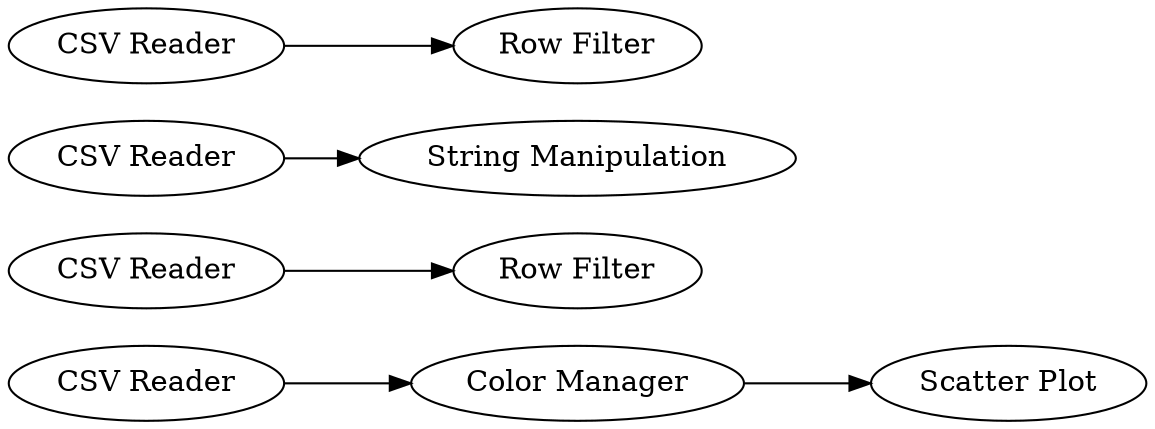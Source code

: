 digraph {
	3 -> 6
	4 -> 8
	2 -> 9
	6 -> 7
	1 -> 5
	5 [label="Row Filter"]
	1 [label="CSV Reader"]
	7 [label="Scatter Plot"]
	9 [label="String Manipulation"]
	4 [label="CSV Reader"]
	6 [label="Color Manager"]
	8 [label="Row Filter"]
	3 [label="CSV Reader"]
	2 [label="CSV Reader"]
	rankdir=LR
}
